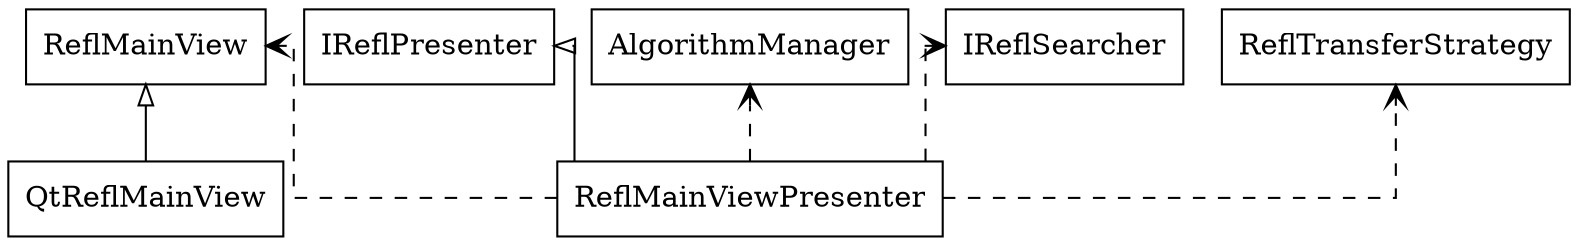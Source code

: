 digraph G {
        rankdir="BT"
        splines="ortho"


        node [
                shape = "record"
        ]

        ReflMainView [     
        ]
        
        ReflMainViewPresenter [
        ]
        
        IReflPresenter [
        ]
        
        QtReflMainView [
        ]
        
        AlgorithmManager[
        ]
        
        IReflSearcher[
        ]
        
        ReflTransferStrategy[
        ]
      

        edge [
                arrowhead = "empty"
                headport = "c"
        ]

        
        ReflMainViewPresenter->IReflPresenter
        
        QtReflMainView->ReflMainView
        
        edge [
                arrowhead = "open"
                style="dashed"
        ]

        ReflMainViewPresenter->ReflMainView
        ReflMainViewPresenter->AlgorithmManager
        ReflMainViewPresenter->IReflSearcher
        ReflMainViewPresenter->ReflTransferStrategy
        
           
}

